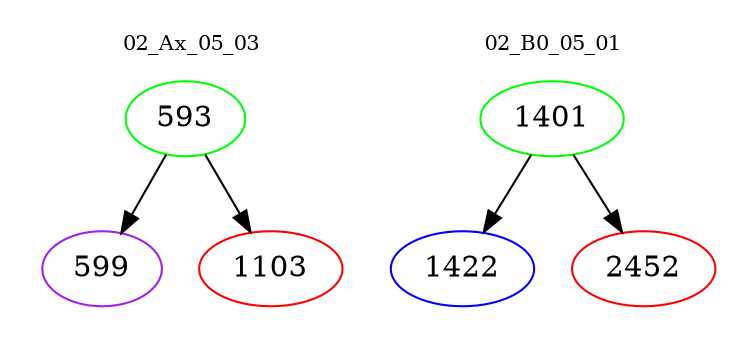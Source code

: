 digraph{
subgraph cluster_0 {
color = white
label = "02_Ax_05_03";
fontsize=10;
T0_593 [label="593", color="green"]
T0_593 -> T0_599 [color="black"]
T0_599 [label="599", color="purple"]
T0_593 -> T0_1103 [color="black"]
T0_1103 [label="1103", color="red"]
}
subgraph cluster_1 {
color = white
label = "02_B0_05_01";
fontsize=10;
T1_1401 [label="1401", color="green"]
T1_1401 -> T1_1422 [color="black"]
T1_1422 [label="1422", color="blue"]
T1_1401 -> T1_2452 [color="black"]
T1_2452 [label="2452", color="red"]
}
}
